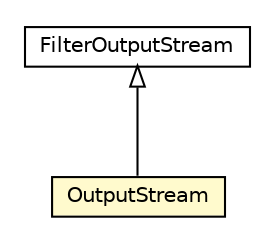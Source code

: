 #!/usr/local/bin/dot
#
# Class diagram 
# Generated by UMLGraph version R5_6-24-gf6e263 (http://www.umlgraph.org/)
#

digraph G {
	edge [fontname="Helvetica",fontsize=10,labelfontname="Helvetica",labelfontsize=10];
	node [fontname="Helvetica",fontsize=10,shape=plaintext];
	nodesep=0.25;
	ranksep=0.5;
	// org.universAAL.middleware.xsd.util.Base64.OutputStream
	c2424981 [label=<<table title="org.universAAL.middleware.xsd.util.Base64.OutputStream" border="0" cellborder="1" cellspacing="0" cellpadding="2" port="p" bgcolor="lemonChiffon" href="./Base64.OutputStream.html">
		<tr><td><table border="0" cellspacing="0" cellpadding="1">
<tr><td align="center" balign="center"> OutputStream </td></tr>
		</table></td></tr>
		</table>>, URL="./Base64.OutputStream.html", fontname="Helvetica", fontcolor="black", fontsize=10.0];
	//org.universAAL.middleware.xsd.util.Base64.OutputStream extends java.io.FilterOutputStream
	c2427748:p -> c2424981:p [dir=back,arrowtail=empty];
	// java.io.FilterOutputStream
	c2427748 [label=<<table title="java.io.FilterOutputStream" border="0" cellborder="1" cellspacing="0" cellpadding="2" port="p" href="http://java.sun.com/j2se/1.4.2/docs/api/java/io/FilterOutputStream.html">
		<tr><td><table border="0" cellspacing="0" cellpadding="1">
<tr><td align="center" balign="center"> FilterOutputStream </td></tr>
		</table></td></tr>
		</table>>, URL="http://java.sun.com/j2se/1.4.2/docs/api/java/io/FilterOutputStream.html", fontname="Helvetica", fontcolor="black", fontsize=10.0];
}


